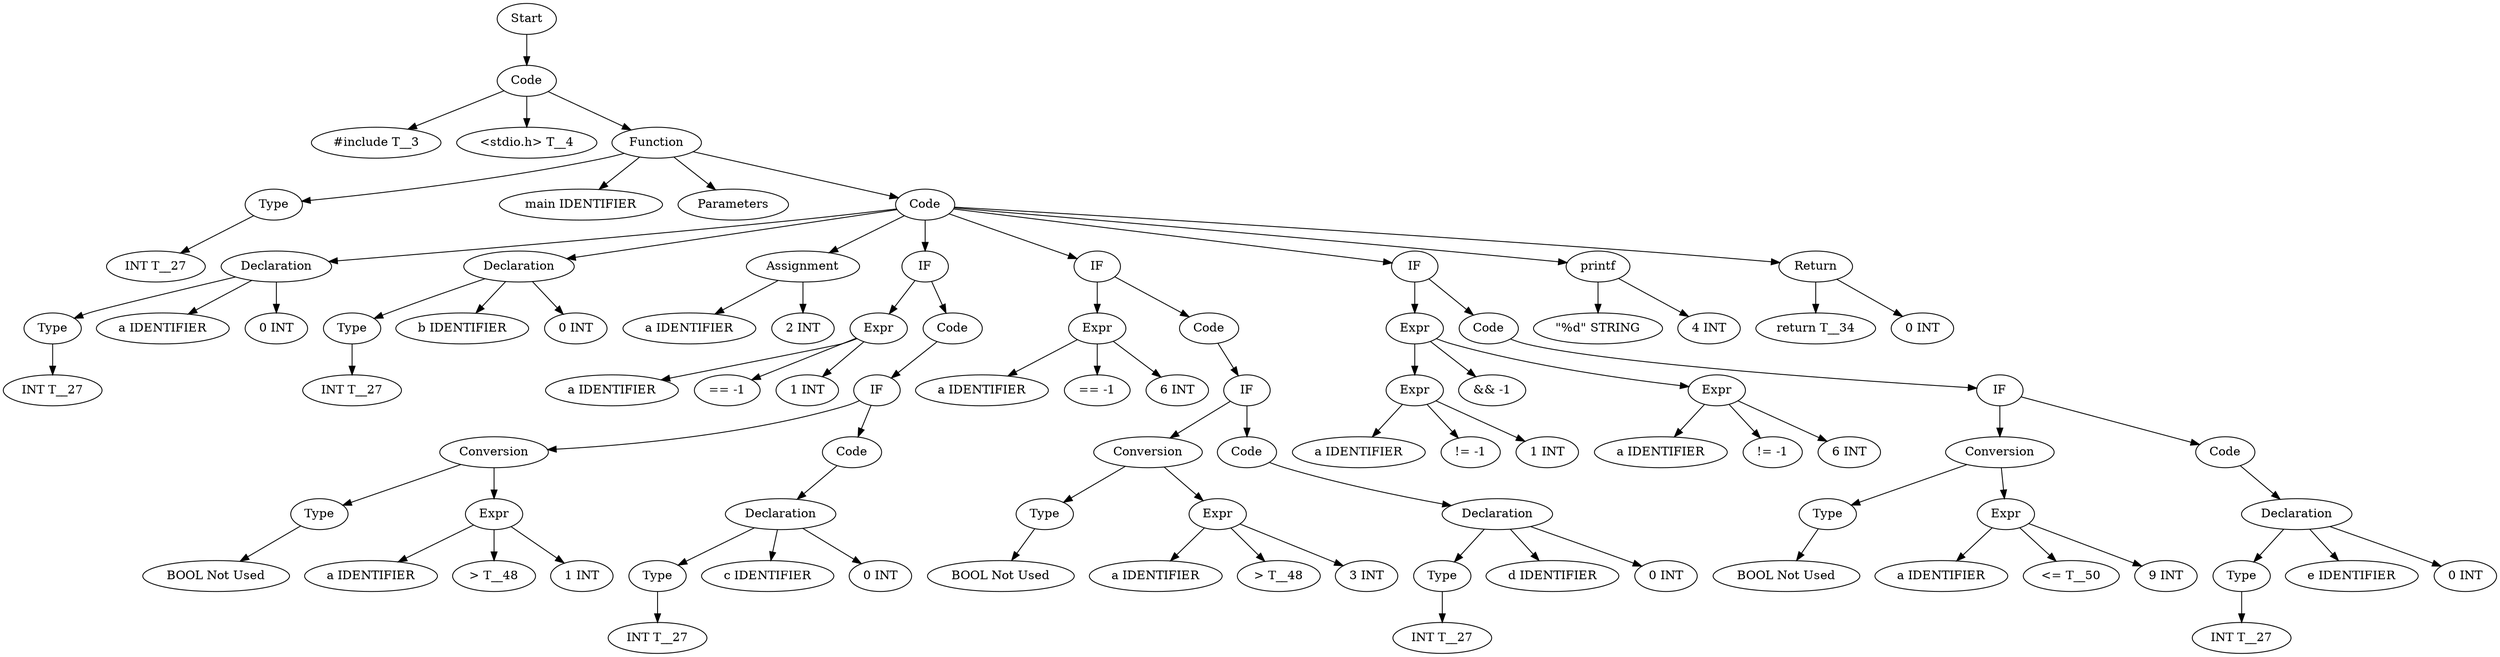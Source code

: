 digraph AST {
  "138215739825872" [label="Start"];
  "138215739825872" -> "138215739818960";
  "138215739818960" [label="Code"];
  "138215739818960" -> "138215739989520";
  "138215739818960" -> "138215739986640";
  "138215739818960" -> "138215739984864";
  "138215739989520" [label="#include T__3"];
  "138215739986640" [label="<stdio.h> T__4"];
  "138215739984864" [label="Function"];
  "138215739984864" -> "138215739984432";
  "138215739984864" -> "138215739985152";
  "138215739984864" -> "138215739990912";
  "138215739984864" -> "138215739992544";
  "138215739984432" [label="Type"];
  "138215739984432" -> "138215739988464";
  "138215739988464" [label="INT T__27"];
  "138215739985152" [label="main IDENTIFIER"];
  "138215739990912" [label="Parameters"];
  "138215739992544" [label="Code"];
  "138215739992544" -> "138215739989424";
  "138215739992544" -> "138215739990192";
  "138215739992544" -> "138215739985296";
  "138215739992544" -> "138215739984240";
  "138215739992544" -> "138215739985200";
  "138215739992544" -> "138215739990240";
  "138215739992544" -> "138215739994080";
  "138215739992544" -> "138215739982608";
  "138215739989424" [label="Declaration"];
  "138215739989424" -> "138215739990960";
  "138215739989424" -> "138215739985824";
  "138215739989424" -> "138215739987360";
  "138215739990960" [label="Type"];
  "138215739990960" -> "138215739985584";
  "138215739985584" [label="INT T__27"];
  "138215739985824" [label="a IDENTIFIER"];
  "138215739987360" [label="0 INT"];
  "138215739990192" [label="Declaration"];
  "138215739990192" -> "138215739988800";
  "138215739990192" -> "138215739991440";
  "138215739990192" -> "138215739986208";
  "138215739988800" [label="Type"];
  "138215739988800" -> "138215739985776";
  "138215739985776" [label="INT T__27"];
  "138215739991440" [label="b IDENTIFIER"];
  "138215739986208" [label="0 INT"];
  "138215739985296" [label="Assignment"];
  "138215739985296" -> "138215739984720";
  "138215739985296" -> "138215739987264";
  "138215739984720" [label="a IDENTIFIER"];
  "138215739987264" [label="2 INT"];
  "138215739984240" [label="IF"];
  "138215739984240" -> "138215739986736";
  "138215739984240" -> "138215739986592";
  "138215739986736" [label="Expr"];
  "138215739986736" -> "138215739989808";
  "138215739986736" -> "138215739988560";
  "138215739986736" -> "138215739989760";
  "138215739989808" [label="a IDENTIFIER"];
  "138215739988560" [label="== -1"];
  "138215739989760" [label="1 INT"];
  "138215739986592" [label="Code"];
  "138215739986592" -> "138215739987696";
  "138215739987696" [label="IF"];
  "138215739987696" -> "138215739992304";
  "138215739987696" -> "138215739989712";
  "138215739992304" [label="Conversion"];
  "138215739992304" -> "138215739983040";
  "138215739992304" -> "138215739988656";
  "138215739983040" [label="Type"];
  "138215739983040" -> "138215739993264";
  "138215739993264" [label="BOOL Not Used"];
  "138215739988656" [label="Expr"];
  "138215739988656" -> "138215739987024";
  "138215739988656" -> "138215739991056";
  "138215739988656" -> "138215739982896";
  "138215739987024" [label="a IDENTIFIER"];
  "138215739991056" [label="> T__48"];
  "138215739982896" [label="1 INT"];
  "138215739989712" [label="Code"];
  "138215739989712" -> "138215739991824";
  "138215739991824" [label="Declaration"];
  "138215739991824" -> "138215739992256";
  "138215739991824" -> "138215739992928";
  "138215739991824" -> "138215739991584";
  "138215739992256" [label="Type"];
  "138215739992256" -> "138215739989904";
  "138215739989904" [label="INT T__27"];
  "138215739992928" [label="c IDENTIFIER"];
  "138215739991584" [label="0 INT"];
  "138215739985200" [label="IF"];
  "138215739985200" -> "138215739987648";
  "138215739985200" -> "138215739987072";
  "138215739987648" [label="Expr"];
  "138215739987648" -> "138215739994464";
  "138215739987648" -> "138215739993552";
  "138215739987648" -> "138215739993744";
  "138215739994464" [label="a IDENTIFIER"];
  "138215739993552" [label="== -1"];
  "138215739993744" [label="6 INT"];
  "138215739987072" [label="Code"];
  "138215739987072" -> "138215739994320";
  "138215739994320" [label="IF"];
  "138215739994320" -> "138215739994272";
  "138215739994320" -> "138215739994512";
  "138215739994272" [label="Conversion"];
  "138215739994272" -> "138215739994608";
  "138215739994272" -> "138215739995184";
  "138215739994608" [label="Type"];
  "138215739994608" -> "138215739995376";
  "138215739995376" [label="BOOL Not Used"];
  "138215739995184" [label="Expr"];
  "138215739995184" -> "138215739993984";
  "138215739995184" -> "138215739992688";
  "138215739995184" -> "138215739983232";
  "138215739993984" [label="a IDENTIFIER"];
  "138215739992688" [label="> T__48"];
  "138215739983232" [label="3 INT"];
  "138215739994512" [label="Code"];
  "138215739994512" -> "138215739982416";
  "138215739982416" [label="Declaration"];
  "138215739982416" -> "138215739982080";
  "138215739982416" -> "138215739993360";
  "138215739982416" -> "138215739991776";
  "138215739982080" [label="Type"];
  "138215739982080" -> "138215739994032";
  "138215739994032" [label="INT T__27"];
  "138215739993360" [label="d IDENTIFIER"];
  "138215739991776" [label="0 INT"];
  "138215739990240" [label="IF"];
  "138215739990240" -> "138215739994416";
  "138215739990240" -> "138215739995280";
  "138215739994416" [label="Expr"];
  "138215739994416" -> "138215739983328";
  "138215739994416" -> "138215739994128";
  "138215739994416" -> "138215739995136";
  "138215739983328" [label="Expr"];
  "138215739983328" -> "138215739994992";
  "138215739983328" -> "138215739995040";
  "138215739983328" -> "138215739994944";
  "138215739994992" [label="a IDENTIFIER"];
  "138215739995040" [label="!= -1"];
  "138215739994944" [label="1 INT"];
  "138215739994128" [label="&& -1"];
  "138215739995136" [label="Expr"];
  "138215739995136" -> "138215739982704";
  "138215739995136" -> "138215739983664";
  "138215739995136" -> "138215739991728";
  "138215739982704" [label="a IDENTIFIER"];
  "138215739983664" [label="!= -1"];
  "138215739991728" [label="6 INT"];
  "138215739995280" [label="Code"];
  "138215739995280" -> "138215739991968";
  "138215739991968" [label="IF"];
  "138215739991968" -> "138215739982368";
  "138215739991968" -> "138215739995232";
  "138215739982368" [label="Conversion"];
  "138215739982368" -> "138215739996096";
  "138215739982368" -> "138215739996240";
  "138215739996096" [label="Type"];
  "138215739996096" -> "138215739996288";
  "138215739996288" [label="BOOL Not Used"];
  "138215739996240" [label="Expr"];
  "138215739996240" -> "138215739996480";
  "138215739996240" -> "138215739996144";
  "138215739996240" -> "138215739996192";
  "138215739996480" [label="a IDENTIFIER"];
  "138215739996144" [label="<= T__50"];
  "138215739996192" [label="9 INT"];
  "138215739995232" [label="Code"];
  "138215739995232" -> "138215739996048";
  "138215739996048" [label="Declaration"];
  "138215739996048" -> "138215739995856";
  "138215739996048" -> "138215739995712";
  "138215739996048" -> "138215739995808";
  "138215739995856" [label="Type"];
  "138215739995856" -> "138215739995760";
  "138215739995760" [label="INT T__27"];
  "138215739995712" [label="e IDENTIFIER"];
  "138215739995808" [label="0 INT"];
  "138215739994080" [label="printf"];
  "138215739994080" -> "138215739982800";
  "138215739994080" -> "138215739996576";
  "138215739982800" [label="\"%d\" STRING"];
  "138215739996576" [label="4 INT"];
  "138215739982608" [label="Return"];
  "138215739982608" -> "138215739995472";
  "138215739982608" -> "138215739995424";
  "138215739995472" [label="return T__34"];
  "138215739995424" [label="0 INT"];
}
